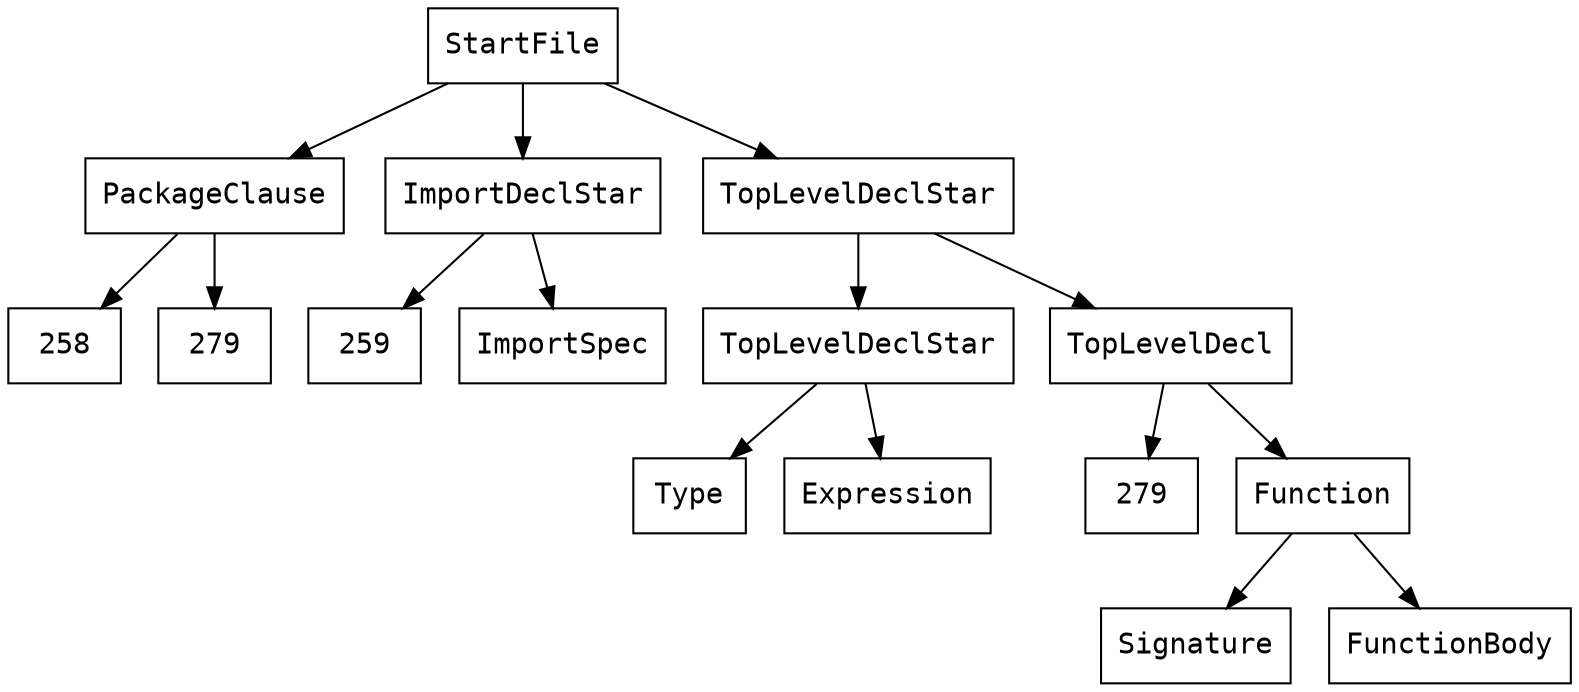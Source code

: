 digraph "src/parser.ypp"
 {
 node [fontname = courier, shape = box, colorscheme = paired6]
 edge [fontname = courier]
0 [label="StartFile"]
0->1
1 [label="PackageClause"]
1->2
2 [label="258"]
1->3
3 [label="279"]
0->4
4 [label="ImportDeclStar"]
4->5
5 [label="259"]
4->6
6 [label="ImportSpec"]
0->7
7 [label="TopLevelDeclStar"]
7->8
8 [label="TopLevelDeclStar"]
8->9
9 [label="Type"]
8->10
10 [label="Expression"]
7->11
11 [label="TopLevelDecl"]
11->12
12 [label="279"]
11->13
13 [label="Function"]
13->14
14 [label="Signature"]
13->15
15 [label="FunctionBody"]
}
